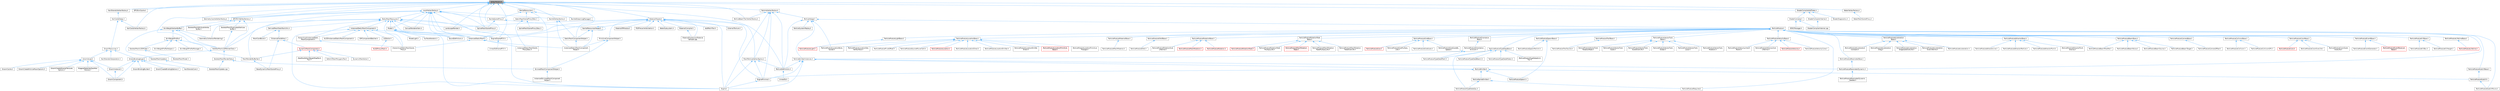 digraph "VertexFactory.h"
{
 // INTERACTIVE_SVG=YES
 // LATEX_PDF_SIZE
  bgcolor="transparent";
  edge [fontname=Helvetica,fontsize=10,labelfontname=Helvetica,labelfontsize=10];
  node [fontname=Helvetica,fontsize=10,shape=box,height=0.2,width=0.4];
  Node1 [id="Node000001",label="VertexFactory.h",height=0.2,width=0.4,color="gray40", fillcolor="grey60", style="filled", fontcolor="black",tooltip=" "];
  Node1 -> Node2 [id="edge1_Node000001_Node000002",dir="back",color="steelblue1",style="solid",tooltip=" "];
  Node2 [id="Node000002",label="EngineSharedPCH.h",height=0.2,width=0.4,color="grey40", fillcolor="white", style="filled",URL="$dc/dbb/EngineSharedPCH_8h.html",tooltip=" "];
  Node2 -> Node3 [id="edge2_Node000002_Node000003",dir="back",color="steelblue1",style="solid",tooltip=" "];
  Node3 [id="Node000003",label="UnrealEdSharedPCH.h",height=0.2,width=0.4,color="grey40", fillcolor="white", style="filled",URL="$d1/de6/UnrealEdSharedPCH_8h.html",tooltip=" "];
  Node1 -> Node4 [id="edge3_Node000001_Node000004",dir="back",color="steelblue1",style="solid",tooltip=" "];
  Node4 [id="Node000004",label="GPUSkinCache.h",height=0.2,width=0.4,color="grey40", fillcolor="white", style="filled",URL="$d0/d2d/GPUSkinCache_8h.html",tooltip=" "];
  Node1 -> Node5 [id="edge4_Node000001_Node000005",dir="back",color="steelblue1",style="solid",tooltip=" "];
  Node5 [id="Node000005",label="GPUSkinVertexFactory.h",height=0.2,width=0.4,color="grey40", fillcolor="white", style="filled",URL="$db/dcc/GPUSkinVertexFactory_8h.html",tooltip=" "];
  Node5 -> Node6 [id="edge5_Node000005_Node000006",dir="back",color="steelblue1",style="solid",tooltip=" "];
  Node6 [id="Node000006",label="SkeletalMeshAttributeVertex\lBuffer.h",height=0.2,width=0.4,color="grey40", fillcolor="white", style="filled",URL="$de/d6e/SkeletalMeshAttributeVertexBuffer_8h.html",tooltip=" "];
  Node5 -> Node7 [id="edge6_Node000005_Node000007",dir="back",color="steelblue1",style="solid",tooltip=" "];
  Node7 [id="Node000007",label="SkeletalMeshDuplicatedVertices\lBuffer.h",height=0.2,width=0.4,color="grey40", fillcolor="white", style="filled",URL="$d6/da7/SkeletalMeshDuplicatedVerticesBuffer_8h.html",tooltip=" "];
  Node7 -> Node8 [id="edge7_Node000007_Node000008",dir="back",color="steelblue1",style="solid",tooltip=" "];
  Node8 [id="Node000008",label="SkeletalMeshLODRenderData.h",height=0.2,width=0.4,color="grey40", fillcolor="white", style="filled",URL="$d0/d5a/SkeletalMeshLODRenderData_8h.html",tooltip=" "];
  Node8 -> Node9 [id="edge8_Node000008_Node000009",dir="back",color="steelblue1",style="solid",tooltip=" "];
  Node9 [id="Node000009",label="GroomBindingAsset.h",height=0.2,width=0.4,color="grey40", fillcolor="white", style="filled",URL="$de/d26/GroomBindingAsset_8h.html",tooltip=" "];
  Node9 -> Node10 [id="edge9_Node000009_Node000010",dir="back",color="steelblue1",style="solid",tooltip=" "];
  Node10 [id="Node000010",label="GroomBindingBuilder.h",height=0.2,width=0.4,color="grey40", fillcolor="white", style="filled",URL="$d2/d2f/GroomBindingBuilder_8h.html",tooltip=" "];
  Node9 -> Node11 [id="edge10_Node000009_Node000011",dir="back",color="steelblue1",style="solid",tooltip=" "];
  Node11 [id="Node000011",label="GroomComponent.h",height=0.2,width=0.4,color="grey40", fillcolor="white", style="filled",URL="$de/d2e/GroomComponent_8h.html",tooltip=" "];
  Node9 -> Node12 [id="edge11_Node000009_Node000012",dir="back",color="steelblue1",style="solid",tooltip=" "];
  Node12 [id="Node000012",label="GroomCreateBindingOptions.h",height=0.2,width=0.4,color="grey40", fillcolor="white", style="filled",URL="$d5/dba/GroomCreateBindingOptions_8h.html",tooltip=" "];
  Node9 -> Node13 [id="edge12_Node000009_Node000013",dir="back",color="steelblue1",style="solid",tooltip=" "];
  Node13 [id="Node000013",label="GroomInstance.h",height=0.2,width=0.4,color="grey40", fillcolor="white", style="filled",URL="$dd/d47/GroomInstance_8h.html",tooltip=" "];
  Node13 -> Node11 [id="edge13_Node000013_Node000011",dir="back",color="steelblue1",style="solid",tooltip=" "];
  Node9 -> Node14 [id="edge14_Node000009_Node000014",dir="back",color="steelblue1",style="solid",tooltip=" "];
  Node14 [id="Node000014",label="HairStrandsCore.h",height=0.2,width=0.4,color="grey40", fillcolor="white", style="filled",URL="$d7/def/HairStrandsCore_8h.html",tooltip=" "];
  Node8 -> Node15 [id="edge15_Node000008_Node000015",dir="back",color="steelblue1",style="solid",tooltip=" "];
  Node15 [id="Node000015",label="SkeletalMeshRenderData.h",height=0.2,width=0.4,color="grey40", fillcolor="white", style="filled",URL="$d9/d14/SkeletalMeshRenderData_8h.html",tooltip=" "];
  Node15 -> Node16 [id="edge16_Node000015_Node000016",dir="back",color="steelblue1",style="solid",tooltip=" "];
  Node16 [id="Node000016",label="SkeletalMeshUpdate.cpp",height=0.2,width=0.4,color="grey40", fillcolor="white", style="filled",URL="$db/d45/SkeletalMeshUpdate_8cpp.html",tooltip=" "];
  Node15 -> Node17 [id="edge17_Node000015_Node000017",dir="back",color="steelblue1",style="solid",tooltip=" "];
  Node17 [id="Node000017",label="SkinnedMeshComponentHelper.h",height=0.2,width=0.4,color="grey40", fillcolor="white", style="filled",URL="$db/d81/SkinnedMeshComponentHelper_8h.html",tooltip=" "];
  Node17 -> Node18 [id="edge18_Node000017_Node000018",dir="back",color="steelblue1",style="solid",tooltip=" "];
  Node18 [id="Node000018",label="InstancedSkinnedMeshComponent\lHelper.h",height=0.2,width=0.4,color="grey40", fillcolor="white", style="filled",URL="$d1/d86/InstancedSkinnedMeshComponentHelper_8h.html",tooltip=" "];
  Node5 -> Node8 [id="edge19_Node000005_Node000008",dir="back",color="steelblue1",style="solid",tooltip=" "];
  Node5 -> Node19 [id="edge20_Node000005_Node000019",dir="back",color="steelblue1",style="solid",tooltip=" "];
  Node19 [id="Node000019",label="SkinWeightVertexBuffer.h",height=0.2,width=0.4,color="grey40", fillcolor="white", style="filled",URL="$d3/d86/SkinWeightVertexBuffer_8h.html",tooltip=" "];
  Node19 -> Node20 [id="edge21_Node000019_Node000020",dir="back",color="steelblue1",style="solid",tooltip=" "];
  Node20 [id="Node000020",label="GeometryCollectionRendering.h",height=0.2,width=0.4,color="grey40", fillcolor="white", style="filled",URL="$dc/d68/GeometryCollectionRendering_8h.html",tooltip=" "];
  Node19 -> Node8 [id="edge22_Node000019_Node000008",dir="back",color="steelblue1",style="solid",tooltip=" "];
  Node19 -> Node21 [id="edge23_Node000019_Node000021",dir="back",color="steelblue1",style="solid",tooltip=" "];
  Node21 [id="Node000021",label="SkeletalMeshUpdate.h",height=0.2,width=0.4,color="grey40", fillcolor="white", style="filled",URL="$df/d79/SkeletalMeshUpdate_8h.html",tooltip=" "];
  Node21 -> Node16 [id="edge24_Node000021_Node000016",dir="back",color="steelblue1",style="solid",tooltip=" "];
  Node19 -> Node22 [id="edge25_Node000019_Node000022",dir="back",color="steelblue1",style="solid",tooltip=" "];
  Node22 [id="Node000022",label="SkinWeightProfile.h",height=0.2,width=0.4,color="grey40", fillcolor="white", style="filled",URL="$d9/d1f/SkinWeightProfile_8h.html",tooltip=" "];
  Node22 -> Node23 [id="edge26_Node000022_Node000023",dir="back",color="steelblue1",style="solid",tooltip=" "];
  Node23 [id="Node000023",label="SkeletalMeshLODModel.h",height=0.2,width=0.4,color="grey40", fillcolor="white", style="filled",URL="$d2/d34/SkeletalMeshLODModel_8h.html",tooltip=" "];
  Node23 -> Node24 [id="edge27_Node000023_Node000024",dir="back",color="steelblue1",style="solid",tooltip=" "];
  Node24 [id="Node000024",label="SkeletalMeshModel.h",height=0.2,width=0.4,color="grey40", fillcolor="white", style="filled",URL="$d1/d2c/SkeletalMeshModel_8h.html",tooltip=" "];
  Node22 -> Node8 [id="edge28_Node000022_Node000008",dir="back",color="steelblue1",style="solid",tooltip=" "];
  Node22 -> Node25 [id="edge29_Node000022_Node000025",dir="back",color="steelblue1",style="solid",tooltip=" "];
  Node25 [id="Node000025",label="SkinWeightProfileHelpers.h",height=0.2,width=0.4,color="grey40", fillcolor="white", style="filled",URL="$d4/d53/SkinWeightProfileHelpers_8h.html",tooltip=" "];
  Node22 -> Node26 [id="edge30_Node000022_Node000026",dir="back",color="steelblue1",style="solid",tooltip=" "];
  Node26 [id="Node000026",label="SkinWeightProfileManager.h",height=0.2,width=0.4,color="grey40", fillcolor="white", style="filled",URL="$d4/d83/SkinWeightProfileManager_8h.html",tooltip=" "];
  Node1 -> Node27 [id="edge31_Node000001_Node000027",dir="back",color="steelblue1",style="solid",tooltip=" "];
  Node27 [id="Node000027",label="GeometryCacheVertexFactory.h",height=0.2,width=0.4,color="grey40", fillcolor="white", style="filled",URL="$d2/d40/GeometryCacheVertexFactory_8h.html",tooltip=" "];
  Node1 -> Node28 [id="edge32_Node000001_Node000028",dir="back",color="steelblue1",style="solid",tooltip=" "];
  Node28 [id="Node000028",label="HairCardsVertexFactory.h",height=0.2,width=0.4,color="grey40", fillcolor="white", style="filled",URL="$de/d8e/HairCardsVertexFactory_8h.html",tooltip=" "];
  Node1 -> Node29 [id="edge33_Node000001_Node000029",dir="back",color="steelblue1",style="solid",tooltip=" "];
  Node29 [id="Node000029",label="HairStrandsVertexFactory.h",height=0.2,width=0.4,color="grey40", fillcolor="white", style="filled",URL="$d0/d1c/HairStrandsVertexFactory_8h.html",tooltip=" "];
  Node29 -> Node30 [id="edge34_Node000029_Node000030",dir="back",color="steelblue1",style="solid",tooltip=" "];
  Node30 [id="Node000030",label="HairCardsDatas.h",height=0.2,width=0.4,color="grey40", fillcolor="white", style="filled",URL="$da/d01/HairCardsDatas_8h.html",tooltip=" "];
  Node30 -> Node31 [id="edge35_Node000030_Node000031",dir="back",color="steelblue1",style="solid",tooltip=" "];
  Node31 [id="Node000031",label="GroomResources.h",height=0.2,width=0.4,color="grey40", fillcolor="white", style="filled",URL="$d0/d70/GroomResources_8h.html",tooltip=" "];
  Node31 -> Node32 [id="edge36_Node000031_Node000032",dir="back",color="steelblue1",style="solid",tooltip=" "];
  Node32 [id="Node000032",label="GroomAsset.h",height=0.2,width=0.4,color="grey40", fillcolor="white", style="filled",URL="$d8/df1/GroomAsset_8h.html",tooltip=" "];
  Node32 -> Node33 [id="edge37_Node000032_Node000033",dir="back",color="steelblue1",style="solid",tooltip=" "];
  Node33 [id="Node000033",label="GroomCache.h",height=0.2,width=0.4,color="grey40", fillcolor="white", style="filled",URL="$d7/d6e/GroomCache_8h.html",tooltip=" "];
  Node32 -> Node11 [id="edge38_Node000032_Node000011",dir="back",color="steelblue1",style="solid",tooltip=" "];
  Node32 -> Node34 [id="edge39_Node000032_Node000034",dir="back",color="steelblue1",style="solid",tooltip=" "];
  Node34 [id="Node000034",label="GroomCreateFollicleMaskOptions.h",height=0.2,width=0.4,color="grey40", fillcolor="white", style="filled",URL="$d7/d8b/GroomCreateFollicleMaskOptions_8h.html",tooltip=" "];
  Node32 -> Node35 [id="edge40_Node000032_Node000035",dir="back",color="steelblue1",style="solid",tooltip=" "];
  Node35 [id="Node000035",label="GroomCreateStrandsTextures\lOptions.h",height=0.2,width=0.4,color="grey40", fillcolor="white", style="filled",URL="$da/dfc/GroomCreateStrandsTexturesOptions_8h.html",tooltip=" "];
  Node32 -> Node13 [id="edge41_Node000032_Node000013",dir="back",color="steelblue1",style="solid",tooltip=" "];
  Node32 -> Node36 [id="edge42_Node000032_Node000036",dir="back",color="steelblue1",style="solid",tooltip=" "];
  Node36 [id="Node000036",label="NiagaraDataInterfaceHair\lStrands.h",height=0.2,width=0.4,color="grey40", fillcolor="white", style="filled",URL="$da/dd2/NiagaraDataInterfaceHairStrands_8h.html",tooltip=" "];
  Node31 -> Node9 [id="edge43_Node000031_Node000009",dir="back",color="steelblue1",style="solid",tooltip=" "];
  Node31 -> Node37 [id="edge44_Node000031_Node000037",dir="back",color="steelblue1",style="solid",tooltip=" "];
  Node37 [id="Node000037",label="HairStrandsInterpolation.h",height=0.2,width=0.4,color="grey40", fillcolor="white", style="filled",URL="$de/dab/HairStrandsInterpolation_8h.html",tooltip=" "];
  Node30 -> Node28 [id="edge45_Node000030_Node000028",dir="back",color="steelblue1",style="solid",tooltip=" "];
  Node1 -> Node38 [id="edge46_Node000001_Node000038",dir="back",color="steelblue1",style="solid",tooltip=" "];
  Node38 [id="Node000038",label="InstancedStaticMesh.h",height=0.2,width=0.4,color="grey40", fillcolor="white", style="filled",URL="$dd/d89/InstancedStaticMesh_8h.html",tooltip=" "];
  Node38 -> Node39 [id="edge47_Node000038_Node000039",dir="back",color="steelblue1",style="solid",tooltip=" "];
  Node39 [id="Node000039",label="HierarchicalStaticMeshScene\lProxy.h",height=0.2,width=0.4,color="grey40", fillcolor="white", style="filled",URL="$d3/d4d/HierarchicalStaticMeshSceneProxy_8h.html",tooltip=" "];
  Node38 -> Node40 [id="edge48_Node000038_Node000040",dir="back",color="steelblue1",style="solid",tooltip=" "];
  Node40 [id="Node000040",label="InstancedStaticMeshComponent\lHelper.h",height=0.2,width=0.4,color="grey40", fillcolor="white", style="filled",URL="$dc/dc7/InstancedStaticMeshComponentHelper_8h.html",tooltip=" "];
  Node38 -> Node41 [id="edge49_Node000038_Node000041",dir="back",color="steelblue1",style="solid",tooltip=" "];
  Node41 [id="Node000041",label="InstancedStaticMeshScene\lProxyDesc.h",height=0.2,width=0.4,color="grey40", fillcolor="white", style="filled",URL="$db/dcf/InstancedStaticMeshSceneProxyDesc_8h.html",tooltip=" "];
  Node1 -> Node42 [id="edge50_Node000001_Node000042",dir="back",color="steelblue1",style="solid",tooltip=" "];
  Node42 [id="Node000042",label="LandscapeRender.h",height=0.2,width=0.4,color="grey40", fillcolor="white", style="filled",URL="$df/d67/LandscapeRender_8h.html",tooltip=" "];
  Node1 -> Node43 [id="edge51_Node000001_Node000043",dir="back",color="steelblue1",style="solid",tooltip=" "];
  Node43 [id="Node000043",label="LocalVertexFactory.h",height=0.2,width=0.4,color="grey40", fillcolor="white", style="filled",URL="$d7/dd9/LocalVertexFactory_8h.html",tooltip=" "];
  Node43 -> Node44 [id="edge52_Node000043_Node000044",dir="back",color="steelblue1",style="solid",tooltip=" "];
  Node44 [id="Node000044",label="CanvasRendererItem.h",height=0.2,width=0.4,color="grey40", fillcolor="white", style="filled",URL="$d7/d93/CanvasRendererItem_8h.html",tooltip=" "];
  Node43 -> Node45 [id="edge53_Node000043_Node000045",dir="back",color="steelblue1",style="solid",tooltip=" "];
  Node45 [id="Node000045",label="Engine.h",height=0.2,width=0.4,color="grey40", fillcolor="white", style="filled",URL="$d1/d34/Public_2Engine_8h.html",tooltip=" "];
  Node43 -> Node2 [id="edge54_Node000043_Node000002",dir="back",color="steelblue1",style="solid",tooltip=" "];
  Node43 -> Node5 [id="edge55_Node000043_Node000005",dir="back",color="steelblue1",style="solid",tooltip=" "];
  Node43 -> Node27 [id="edge56_Node000043_Node000027",dir="back",color="steelblue1",style="solid",tooltip=" "];
  Node43 -> Node38 [id="edge57_Node000043_Node000038",dir="back",color="steelblue1",style="solid",tooltip=" "];
  Node43 -> Node46 [id="edge58_Node000043_Node000046",dir="back",color="steelblue1",style="solid",tooltip=" "];
  Node46 [id="Node000046",label="MeshRenderBufferSet.h",height=0.2,width=0.4,color="grey40", fillcolor="white", style="filled",URL="$de/dc2/MeshRenderBufferSet_8h.html",tooltip=" "];
  Node46 -> Node47 [id="edge59_Node000046_Node000047",dir="back",color="steelblue1",style="solid",tooltip=" "];
  Node47 [id="Node000047",label="BaseDynamicMeshSceneProxy.h",height=0.2,width=0.4,color="grey40", fillcolor="white", style="filled",URL="$d2/dee/BaseDynamicMeshSceneProxy_8h.html",tooltip=" "];
  Node43 -> Node48 [id="edge60_Node000043_Node000048",dir="back",color="steelblue1",style="solid",tooltip=" "];
  Node48 [id="Node000048",label="Model.h",height=0.2,width=0.4,color="grey40", fillcolor="white", style="filled",URL="$dd/d63/Public_2Model_8h.html",tooltip=" "];
  Node48 -> Node45 [id="edge61_Node000048_Node000045",dir="back",color="steelblue1",style="solid",tooltip=" "];
  Node48 -> Node2 [id="edge62_Node000048_Node000002",dir="back",color="steelblue1",style="solid",tooltip=" "];
  Node48 -> Node49 [id="edge63_Node000048_Node000049",dir="back",color="steelblue1",style="solid",tooltip=" "];
  Node49 [id="Node000049",label="ModelLight.h",height=0.2,width=0.4,color="grey40", fillcolor="white", style="filled",URL="$d2/d80/ModelLight_8h.html",tooltip=" "];
  Node48 -> Node50 [id="edge64_Node000048_Node000050",dir="back",color="steelblue1",style="solid",tooltip=" "];
  Node50 [id="Node000050",label="SoundDefinitions.h",height=0.2,width=0.4,color="grey40", fillcolor="white", style="filled",URL="$d4/da9/SoundDefinitions_8h.html",tooltip=" "];
  Node48 -> Node51 [id="edge65_Node000048_Node000051",dir="back",color="steelblue1",style="solid",tooltip=" "];
  Node51 [id="Node000051",label="SurfaceIterators.h",height=0.2,width=0.4,color="grey40", fillcolor="white", style="filled",URL="$da/de6/SurfaceIterators_8h.html",tooltip=" "];
  Node43 -> Node52 [id="edge66_Node000043_Node000052",dir="back",color="steelblue1",style="solid",tooltip=" "];
  Node52 [id="Node000052",label="NaniteSceneProxy.h",height=0.2,width=0.4,color="grey40", fillcolor="white", style="filled",URL="$de/dae/NaniteSceneProxy_8h.html",tooltip=" "];
  Node52 -> Node53 [id="edge67_Node000052_Node000053",dir="back",color="steelblue1",style="solid",tooltip=" "];
  Node53 [id="Node000053",label="NaniteResourcesHelper.h",height=0.2,width=0.4,color="grey40", fillcolor="white", style="filled",URL="$dc/d48/NaniteResourcesHelper_8h.html",tooltip=" "];
  Node53 -> Node40 [id="edge68_Node000053_Node000040",dir="back",color="steelblue1",style="solid",tooltip=" "];
  Node53 -> Node53 [id="edge69_Node000053_Node000053",dir="back",color="steelblue1",style="solid",tooltip=" "];
  Node53 -> Node54 [id="edge70_Node000053_Node000054",dir="back",color="steelblue1",style="solid",tooltip=" "];
  Node54 [id="Node000054",label="StaticMeshComponentHelper.h",height=0.2,width=0.4,color="grey40", fillcolor="white", style="filled",URL="$dc/dc1/StaticMeshComponentHelper_8h.html",tooltip=" "];
  Node54 -> Node40 [id="edge71_Node000054_Node000040",dir="back",color="steelblue1",style="solid",tooltip=" "];
  Node52 -> Node55 [id="edge72_Node000052_Node000055",dir="back",color="steelblue1",style="solid",tooltip=" "];
  Node55 [id="Node000055",label="SplineMeshSceneProxy.h",height=0.2,width=0.4,color="grey40", fillcolor="white", style="filled",URL="$dd/dcb/SplineMeshSceneProxy_8h.html",tooltip=" "];
  Node43 -> Node56 [id="edge73_Node000043_Node000056",dir="back",color="steelblue1",style="solid",tooltip=" "];
  Node56 [id="Node000056",label="NaniteVertexFactory.h",height=0.2,width=0.4,color="grey40", fillcolor="white", style="filled",URL="$dd/df7/NaniteVertexFactory_8h.html",tooltip=" "];
  Node56 -> Node40 [id="edge74_Node000056_Node000040",dir="back",color="steelblue1",style="solid",tooltip=" "];
  Node56 -> Node54 [id="edge75_Node000056_Node000054",dir="back",color="steelblue1",style="solid",tooltip=" "];
  Node43 -> Node50 [id="edge76_Node000043_Node000050",dir="back",color="steelblue1",style="solid",tooltip=" "];
  Node43 -> Node55 [id="edge77_Node000043_Node000055",dir="back",color="steelblue1",style="solid",tooltip=" "];
  Node43 -> Node57 [id="edge78_Node000043_Node000057",dir="back",color="steelblue1",style="solid",tooltip=" "];
  Node57 [id="Node000057",label="StaticMeshResources.h",height=0.2,width=0.4,color="grey40", fillcolor="white", style="filled",URL="$d0/db7/StaticMeshResources_8h.html",tooltip=" "];
  Node57 -> Node44 [id="edge79_Node000057_Node000044",dir="back",color="steelblue1",style="solid",tooltip=" "];
  Node57 -> Node58 [id="edge80_Node000057_Node000058",dir="back",color="steelblue1",style="solid",tooltip=" "];
  Node58 [id="Node000058",label="DerivedMeshDataTaskUtils.h",height=0.2,width=0.4,color="grey40", fillcolor="white", style="filled",URL="$d2/d98/DerivedMeshDataTaskUtils_8h.html",tooltip=" "];
  Node58 -> Node59 [id="edge81_Node000058_Node000059",dir="back",color="steelblue1",style="solid",tooltip=" "];
  Node59 [id="Node000059",label="DistanceFieldAtlas.h",height=0.2,width=0.4,color="grey40", fillcolor="white", style="filled",URL="$df/def/DistanceFieldAtlas_8h.html",tooltip=" "];
  Node59 -> Node47 [id="edge82_Node000059_Node000047",dir="back",color="steelblue1",style="solid",tooltip=" "];
  Node59 -> Node60 [id="edge83_Node000059_Node000060",dir="back",color="steelblue1",style="solid",tooltip=" "];
  Node60 [id="Node000060",label="DynamicMeshComponent.h",height=0.2,width=0.4,color="red", fillcolor="#FFF0F0", style="filled",URL="$d8/d66/DynamicMeshComponent_8h.html",tooltip=" "];
  Node60 -> Node61 [id="edge84_Node000060_Node000061",dir="back",color="steelblue1",style="solid",tooltip=" "];
  Node61 [id="Node000061",label="DataflowEditorWeightMapPaint\lTool.h",height=0.2,width=0.4,color="grey40", fillcolor="white", style="filled",URL="$db/d46/DataflowEditorWeightMapPaintTool_8h.html",tooltip=" "];
  Node60 -> Node62 [id="edge85_Node000060_Node000062",dir="back",color="steelblue1",style="solid",tooltip=" "];
  Node62 [id="Node000062",label="DeformMeshPolygonsTool.h",height=0.2,width=0.4,color="grey40", fillcolor="white", style="filled",URL="$db/d72/DeformMeshPolygonsTool_8h.html",tooltip=" "];
  Node60 -> Node63 [id="edge86_Node000060_Node000063",dir="back",color="steelblue1",style="solid",tooltip=" "];
  Node63 [id="Node000063",label="DynamicMeshActor.h",height=0.2,width=0.4,color="grey40", fillcolor="white", style="filled",URL="$d1/d71/DynamicMeshActor_8h.html",tooltip=" "];
  Node60 -> Node46 [id="edge87_Node000060_Node000046",dir="back",color="steelblue1",style="solid",tooltip=" "];
  Node58 -> Node131 [id="edge88_Node000058_Node000131",dir="back",color="steelblue1",style="solid",tooltip=" "];
  Node131 [id="Node000131",label="MeshCardBuild.h",height=0.2,width=0.4,color="grey40", fillcolor="white", style="filled",URL="$d8/df6/MeshCardBuild_8h.html",tooltip=" "];
  Node57 -> Node20 [id="edge89_Node000057_Node000020",dir="back",color="steelblue1",style="solid",tooltip=" "];
  Node57 -> Node132 [id="edge90_Node000057_Node000132",dir="back",color="steelblue1",style="solid",tooltip=" "];
  Node132 [id="Node000132",label="HierarchicalInstancedStatic\lMeshComponent.h",height=0.2,width=0.4,color="grey40", fillcolor="white", style="filled",URL="$d3/ddb/HierarchicalInstancedStaticMeshComponent_8h.html",tooltip=" "];
  Node132 -> Node39 [id="edge91_Node000132_Node000039",dir="back",color="steelblue1",style="solid",tooltip=" "];
  Node57 -> Node39 [id="edge92_Node000057_Node000039",dir="back",color="steelblue1",style="solid",tooltip=" "];
  Node57 -> Node38 [id="edge93_Node000057_Node000038",dir="back",color="steelblue1",style="solid",tooltip=" "];
  Node57 -> Node133 [id="edge94_Node000057_Node000133",dir="back",color="steelblue1",style="solid",tooltip=" "];
  Node133 [id="Node000133",label="InstancedStaticMeshComponent.h",height=0.2,width=0.4,color="grey40", fillcolor="white", style="filled",URL="$d8/d5d/InstancedStaticMeshComponent_8h.html",tooltip=" "];
  Node133 -> Node45 [id="edge95_Node000133_Node000045",dir="back",color="steelblue1",style="solid",tooltip=" "];
  Node133 -> Node134 [id="edge96_Node000133_Node000134",dir="back",color="steelblue1",style="solid",tooltip=" "];
  Node134 [id="Node000134",label="HLODInstancedStaticMeshComponent.h",height=0.2,width=0.4,color="grey40", fillcolor="white", style="filled",URL="$dd/d88/HLODInstancedStaticMeshComponent_8h.html",tooltip=" "];
  Node133 -> Node132 [id="edge97_Node000133_Node000132",dir="back",color="steelblue1",style="solid",tooltip=" "];
  Node133 -> Node39 [id="edge98_Node000133_Node000039",dir="back",color="steelblue1",style="solid",tooltip=" "];
  Node133 -> Node135 [id="edge99_Node000133_Node000135",dir="back",color="steelblue1",style="solid",tooltip=" "];
  Node135 [id="Node000135",label="ISMComponentBatcher.h",height=0.2,width=0.4,color="grey40", fillcolor="white", style="filled",URL="$d8/def/ISMComponentBatcher_8h.html",tooltip=" "];
  Node133 -> Node38 [id="edge100_Node000133_Node000038",dir="back",color="steelblue1",style="solid",tooltip=" "];
  Node133 -> Node136 [id="edge101_Node000133_Node000136",dir="back",color="steelblue1",style="solid",tooltip=" "];
  Node136 [id="Node000136",label="LODActor.h",height=0.2,width=0.4,color="grey40", fillcolor="white", style="filled",URL="$df/de0/LODActor_8h.html",tooltip=" "];
  Node136 -> Node137 [id="edge102_Node000136_Node000137",dir="back",color="steelblue1",style="solid",tooltip=" "];
  Node137 [id="Node000137",label="HLODProxyMesh.h",height=0.2,width=0.4,color="red", fillcolor="#FFF0F0", style="filled",URL="$d6/dfc/HLODProxyMesh_8h.html",tooltip=" "];
  Node57 -> Node42 [id="edge103_Node000057_Node000042",dir="back",color="steelblue1",style="solid",tooltip=" "];
  Node57 -> Node48 [id="edge104_Node000057_Node000048",dir="back",color="steelblue1",style="solid",tooltip=" "];
  Node57 -> Node8 [id="edge105_Node000057_Node000008",dir="back",color="steelblue1",style="solid",tooltip=" "];
  Node57 -> Node55 [id="edge106_Node000057_Node000055",dir="back",color="steelblue1",style="solid",tooltip=" "];
  Node57 -> Node54 [id="edge107_Node000057_Node000054",dir="back",color="steelblue1",style="solid",tooltip=" "];
  Node1 -> Node139 [id="edge108_Node000001_Node000139",dir="back",color="steelblue1",style="solid",tooltip=" "];
  Node139 [id="Node000139",label="MaterialShared.h",height=0.2,width=0.4,color="grey40", fillcolor="white", style="filled",URL="$d7/d0b/MaterialShared_8h.html",tooltip=" "];
  Node139 -> Node79 [id="edge109_Node000139_Node000079",dir="back",color="steelblue1",style="solid",tooltip=" "];
  Node79 [id="Node000079",label="AddPatchTool.h",height=0.2,width=0.4,color="grey40", fillcolor="white", style="filled",URL="$d5/deb/AddPatchTool_8h.html",tooltip=" "];
  Node139 -> Node45 [id="edge110_Node000139_Node000045",dir="back",color="steelblue1",style="solid",tooltip=" "];
  Node139 -> Node140 [id="edge111_Node000139_Node000140",dir="back",color="steelblue1",style="solid",tooltip=" "];
  Node140 [id="Node000140",label="EngineMinimal.h",height=0.2,width=0.4,color="grey40", fillcolor="white", style="filled",URL="$d0/d2c/EngineMinimal_8h.html",tooltip=" "];
  Node140 -> Node45 [id="edge112_Node000140_Node000045",dir="back",color="steelblue1",style="solid",tooltip=" "];
  Node139 -> Node2 [id="edge113_Node000139_Node000002",dir="back",color="steelblue1",style="solid",tooltip=" "];
  Node139 -> Node141 [id="edge114_Node000139_Node000141",dir="back",color="steelblue1",style="solid",tooltip=" "];
  Node141 [id="Node000141",label="ExternalTexture.h",height=0.2,width=0.4,color="grey40", fillcolor="white", style="filled",URL="$de/d93/ExternalTexture_8h.html",tooltip=" "];
  Node139 -> Node38 [id="edge115_Node000139_Node000038",dir="back",color="steelblue1",style="solid",tooltip=" "];
  Node139 -> Node42 [id="edge116_Node000139_Node000042",dir="back",color="steelblue1",style="solid",tooltip=" "];
  Node139 -> Node142 [id="edge117_Node000139_Node000142",dir="back",color="steelblue1",style="solid",tooltip=" "];
  Node142 [id="Node000142",label="MaterialCompiler.h",height=0.2,width=0.4,color="grey40", fillcolor="white", style="filled",URL="$df/df8/MaterialCompiler_8h.html",tooltip=" "];
  Node142 -> Node143 [id="edge118_Node000142_Node000143",dir="back",color="steelblue1",style="solid",tooltip=" "];
  Node143 [id="Node000143",label="MaterialExpressionMaterial\lSample.cpp",height=0.2,width=0.4,color="grey40", fillcolor="white", style="filled",URL="$d0/dbd/MaterialExpressionMaterialSample_8cpp.html",tooltip=" "];
  Node139 -> Node143 [id="edge119_Node000139_Node000143",dir="back",color="steelblue1",style="solid",tooltip=" "];
  Node139 -> Node144 [id="edge120_Node000139_Node000144",dir="back",color="steelblue1",style="solid",tooltip=" "];
  Node144 [id="Node000144",label="MaterialIRModule.h",height=0.2,width=0.4,color="grey40", fillcolor="white", style="filled",URL="$d4/dc2/MaterialIRModule_8h.html",tooltip=" "];
  Node139 -> Node53 [id="edge121_Node000139_Node000053",dir="back",color="steelblue1",style="solid",tooltip=" "];
  Node139 -> Node145 [id="edge122_Node000139_Node000145",dir="back",color="steelblue1",style="solid",tooltip=" "];
  Node145 [id="Node000145",label="PSOPrecacheValidation.h",height=0.2,width=0.4,color="grey40", fillcolor="white", style="filled",URL="$d0/d55/PSOPrecacheValidation_8h.html",tooltip=" "];
  Node139 -> Node146 [id="edge123_Node000139_Node000146",dir="back",color="steelblue1",style="solid",tooltip=" "];
  Node146 [id="Node000146",label="ParticleDefinitions.h",height=0.2,width=0.4,color="grey40", fillcolor="white", style="filled",URL="$db/dde/ParticleDefinitions_8h.html",tooltip=" "];
  Node146 -> Node147 [id="edge124_Node000146_Node000147",dir="back",color="steelblue1",style="solid",tooltip=" "];
  Node147 [id="Node000147",label="UnrealEd.h",height=0.2,width=0.4,color="grey40", fillcolor="white", style="filled",URL="$d2/d5f/UnrealEd_8h.html",tooltip=" "];
  Node139 -> Node148 [id="edge125_Node000139_Node000148",dir="back",color="steelblue1",style="solid",tooltip=" "];
  Node148 [id="Node000148",label="PrimitiveComponentHelper.h",height=0.2,width=0.4,color="grey40", fillcolor="white", style="filled",URL="$d1/d08/PrimitiveComponentHelper_8h.html",tooltip=" "];
  Node148 -> Node40 [id="edge126_Node000148_Node000040",dir="back",color="steelblue1",style="solid",tooltip=" "];
  Node148 -> Node17 [id="edge127_Node000148_Node000017",dir="back",color="steelblue1",style="solid",tooltip=" "];
  Node139 -> Node149 [id="edge128_Node000139_Node000149",dir="back",color="steelblue1",style="solid",tooltip=" "];
  Node149 [id="Node000149",label="WaterSubsystem.h",height=0.2,width=0.4,color="grey40", fillcolor="white", style="filled",URL="$d0/d57/WaterSubsystem_8h.html",tooltip=" "];
  Node1 -> Node150 [id="edge129_Node000001_Node000150",dir="back",color="steelblue1",style="solid",tooltip=" "];
  Node150 [id="Node000150",label="MeshParticleVertexFactory.h",height=0.2,width=0.4,color="grey40", fillcolor="white", style="filled",URL="$d5/d83/MeshParticleVertexFactory_8h.html",tooltip=" "];
  Node150 -> Node45 [id="edge130_Node000150_Node000045",dir="back",color="steelblue1",style="solid",tooltip=" "];
  Node150 -> Node140 [id="edge131_Node000150_Node000140",dir="back",color="steelblue1",style="solid",tooltip=" "];
  Node150 -> Node146 [id="edge132_Node000150_Node000146",dir="back",color="steelblue1",style="solid",tooltip=" "];
  Node1 -> Node46 [id="edge133_Node000001_Node000046",dir="back",color="steelblue1",style="solid",tooltip=" "];
  Node1 -> Node151 [id="edge134_Node000001_Node000151",dir="back",color="steelblue1",style="solid",tooltip=" "];
  Node151 [id="Node000151",label="NaniteResources.h",height=0.2,width=0.4,color="grey40", fillcolor="white", style="filled",URL="$d7/d8b/NaniteResources_8h.html",tooltip=" "];
  Node151 -> Node52 [id="edge135_Node000151_Node000052",dir="back",color="steelblue1",style="solid",tooltip=" "];
  Node151 -> Node152 [id="edge136_Node000151_Node000152",dir="back",color="steelblue1",style="solid",tooltip=" "];
  Node152 [id="Node000152",label="NaniteStreamingManager.h",height=0.2,width=0.4,color="grey40", fillcolor="white", style="filled",URL="$d2/d3f/NaniteStreamingManager_8h.html",tooltip=" "];
  Node151 -> Node17 [id="edge137_Node000151_Node000017",dir="back",color="steelblue1",style="solid",tooltip=" "];
  Node151 -> Node153 [id="edge138_Node000151_Node000153",dir="back",color="steelblue1",style="solid",tooltip=" "];
  Node153 [id="Node000153",label="StaticMeshSceneProxyDesc.h",height=0.2,width=0.4,color="grey40", fillcolor="white", style="filled",URL="$d0/d31/StaticMeshSceneProxyDesc_8h.html",tooltip=" "];
  Node153 -> Node41 [id="edge139_Node000153_Node000041",dir="back",color="steelblue1",style="solid",tooltip=" "];
  Node153 -> Node154 [id="edge140_Node000153_Node000154",dir="back",color="steelblue1",style="solid",tooltip=" "];
  Node154 [id="Node000154",label="SplineMeshSceneProxyDesc.h",height=0.2,width=0.4,color="grey40", fillcolor="white", style="filled",URL="$db/d1b/SplineMeshSceneProxyDesc_8h.html",tooltip=" "];
  Node1 -> Node56 [id="edge141_Node000001_Node000056",dir="back",color="steelblue1",style="solid",tooltip=" "];
  Node1 -> Node155 [id="edge142_Node000001_Node000155",dir="back",color="steelblue1",style="solid",tooltip=" "];
  Node155 [id="Node000155",label="ParticleBeamTrailVertexFactory.h",height=0.2,width=0.4,color="grey40", fillcolor="white", style="filled",URL="$d1/d6b/ParticleBeamTrailVertexFactory_8h.html",tooltip=" "];
  Node1 -> Node156 [id="edge143_Node000001_Node000156",dir="back",color="steelblue1",style="solid",tooltip=" "];
  Node156 [id="Node000156",label="ParticleVertexFactory.h",height=0.2,width=0.4,color="grey40", fillcolor="white", style="filled",URL="$dc/de2/ParticleVertexFactory_8h.html",tooltip=" "];
  Node156 -> Node45 [id="edge144_Node000156_Node000045",dir="back",color="steelblue1",style="solid",tooltip=" "];
  Node156 -> Node140 [id="edge145_Node000156_Node000140",dir="back",color="steelblue1",style="solid",tooltip=" "];
  Node156 -> Node150 [id="edge146_Node000156_Node000150",dir="back",color="steelblue1",style="solid",tooltip=" "];
  Node156 -> Node155 [id="edge147_Node000156_Node000155",dir="back",color="steelblue1",style="solid",tooltip=" "];
  Node156 -> Node146 [id="edge148_Node000156_Node000146",dir="back",color="steelblue1",style="solid",tooltip=" "];
  Node156 -> Node157 [id="edge149_Node000156_Node000157",dir="back",color="steelblue1",style="solid",tooltip=" "];
  Node157 [id="Node000157",label="ParticleHelper.h",height=0.2,width=0.4,color="grey40", fillcolor="white", style="filled",URL="$da/da6/ParticleHelper_8h.html",tooltip=" "];
  Node157 -> Node146 [id="edge150_Node000157_Node000146",dir="back",color="steelblue1",style="solid",tooltip=" "];
  Node157 -> Node158 [id="edge151_Node000157_Node000158",dir="back",color="steelblue1",style="solid",tooltip=" "];
  Node158 [id="Node000158",label="ParticleEmitterInstances.h",height=0.2,width=0.4,color="grey40", fillcolor="white", style="filled",URL="$d4/dd8/ParticleEmitterInstances_8h.html",tooltip=" "];
  Node158 -> Node45 [id="edge152_Node000158_Node000045",dir="back",color="steelblue1",style="solid",tooltip=" "];
  Node158 -> Node140 [id="edge153_Node000158_Node000140",dir="back",color="steelblue1",style="solid",tooltip=" "];
  Node158 -> Node146 [id="edge154_Node000158_Node000146",dir="back",color="steelblue1",style="solid",tooltip=" "];
  Node158 -> Node159 [id="edge155_Node000158_Node000159",dir="back",color="steelblue1",style="solid",tooltip=" "];
  Node159 [id="Node000159",label="ParticleEmitter.h",height=0.2,width=0.4,color="grey40", fillcolor="white", style="filled",URL="$da/d0d/ParticleEmitter_8h.html",tooltip=" "];
  Node159 -> Node140 [id="edge156_Node000159_Node000140",dir="back",color="steelblue1",style="solid",tooltip=" "];
  Node159 -> Node160 [id="edge157_Node000159_Node000160",dir="back",color="steelblue1",style="solid",tooltip=" "];
  Node160 [id="Node000160",label="ParticleModuleSpawn.h",height=0.2,width=0.4,color="grey40", fillcolor="white", style="filled",URL="$d4/d84/ParticleModuleSpawn_8h.html",tooltip=" "];
  Node159 -> Node161 [id="edge158_Node000159_Node000161",dir="back",color="steelblue1",style="solid",tooltip=" "];
  Node161 [id="Node000161",label="ParticleModuleSubUV.h",height=0.2,width=0.4,color="grey40", fillcolor="white", style="filled",URL="$dc/d7d/ParticleModuleSubUV_8h.html",tooltip=" "];
  Node161 -> Node162 [id="edge159_Node000161_Node000162",dir="back",color="steelblue1",style="solid",tooltip=" "];
  Node162 [id="Node000162",label="ParticleModuleSubUVMovie.h",height=0.2,width=0.4,color="grey40", fillcolor="white", style="filled",URL="$dc/d66/ParticleModuleSubUVMovie_8h.html",tooltip=" "];
  Node159 -> Node163 [id="edge160_Node000159_Node000163",dir="back",color="steelblue1",style="solid",tooltip=" "];
  Node163 [id="Node000163",label="ParticleSpriteEmitter.h",height=0.2,width=0.4,color="grey40", fillcolor="white", style="filled",URL="$d8/d83/ParticleSpriteEmitter_8h.html",tooltip=" "];
  Node163 -> Node164 [id="edge161_Node000163_Node000164",dir="back",color="steelblue1",style="solid",tooltip=" "];
  Node164 [id="Node000164",label="ParticleModuleRequired.h",height=0.2,width=0.4,color="grey40", fillcolor="white", style="filled",URL="$dd/d80/ParticleModuleRequired_8h.html",tooltip=" "];
  Node163 -> Node165 [id="edge162_Node000163_Node000165",dir="back",color="steelblue1",style="solid",tooltip=" "];
  Node165 [id="Node000165",label="ParticleModuleTypeDataGpu.h",height=0.2,width=0.4,color="grey40", fillcolor="white", style="filled",URL="$d7/d30/ParticleModuleTypeDataGpu_8h.html",tooltip=" "];
  Node158 -> Node166 [id="edge163_Node000158_Node000166",dir="back",color="steelblue1",style="solid",tooltip=" "];
  Node166 [id="Node000166",label="ParticleModuleParameterDynamic.h",height=0.2,width=0.4,color="grey40", fillcolor="white", style="filled",URL="$d3/d04/ParticleModuleParameterDynamic_8h.html",tooltip=" "];
  Node166 -> Node167 [id="edge164_Node000166_Node000167",dir="back",color="steelblue1",style="solid",tooltip=" "];
  Node167 [id="Node000167",label="ParticleModuleParameterDynamic\l_Seeded.h",height=0.2,width=0.4,color="grey40", fillcolor="white", style="filled",URL="$de/d89/ParticleModuleParameterDynamic__Seeded_8h.html",tooltip=" "];
  Node157 -> Node168 [id="edge165_Node000157_Node000168",dir="back",color="steelblue1",style="solid",tooltip=" "];
  Node168 [id="Node000168",label="ParticleModule.h",height=0.2,width=0.4,color="grey40", fillcolor="white", style="filled",URL="$d7/d7c/ParticleModule_8h.html",tooltip=" "];
  Node168 -> Node169 [id="edge166_Node000168_Node000169",dir="back",color="steelblue1",style="solid",tooltip=" "];
  Node169 [id="Node000169",label="ParticleModuleAcceleration\lBase.h",height=0.2,width=0.4,color="grey40", fillcolor="white", style="filled",URL="$d5/de7/ParticleModuleAccelerationBase_8h.html",tooltip=" "];
  Node169 -> Node170 [id="edge167_Node000169_Node000170",dir="back",color="steelblue1",style="solid",tooltip=" "];
  Node170 [id="Node000170",label="ParticleModuleAcceleration.h",height=0.2,width=0.4,color="grey40", fillcolor="white", style="filled",URL="$d2/dcc/ParticleModuleAcceleration_8h.html",tooltip=" "];
  Node169 -> Node171 [id="edge168_Node000169_Node000171",dir="back",color="steelblue1",style="solid",tooltip=" "];
  Node171 [id="Node000171",label="ParticleModuleAcceleration\lConstant.h",height=0.2,width=0.4,color="grey40", fillcolor="white", style="filled",URL="$da/d3f/ParticleModuleAccelerationConstant_8h.html",tooltip=" "];
  Node169 -> Node172 [id="edge169_Node000169_Node000172",dir="back",color="steelblue1",style="solid",tooltip=" "];
  Node172 [id="Node000172",label="ParticleModuleAcceleration\lDrag.h",height=0.2,width=0.4,color="grey40", fillcolor="white", style="filled",URL="$d5/df7/ParticleModuleAccelerationDrag_8h.html",tooltip=" "];
  Node169 -> Node173 [id="edge170_Node000169_Node000173",dir="back",color="steelblue1",style="solid",tooltip=" "];
  Node173 [id="Node000173",label="ParticleModuleAcceleration\lDragScaleOverLife.h",height=0.2,width=0.4,color="grey40", fillcolor="white", style="filled",URL="$d1/d71/ParticleModuleAccelerationDragScaleOverLife_8h.html",tooltip=" "];
  Node169 -> Node174 [id="edge171_Node000169_Node000174",dir="back",color="steelblue1",style="solid",tooltip=" "];
  Node174 [id="Node000174",label="ParticleModuleAcceleration\lOverLifetime.h",height=0.2,width=0.4,color="grey40", fillcolor="white", style="filled",URL="$d8/de4/ParticleModuleAccelerationOverLifetime_8h.html",tooltip=" "];
  Node168 -> Node175 [id="edge172_Node000168_Node000175",dir="back",color="steelblue1",style="solid",tooltip=" "];
  Node175 [id="Node000175",label="ParticleModuleAttractorBase.h",height=0.2,width=0.4,color="grey40", fillcolor="white", style="filled",URL="$dc/d14/ParticleModuleAttractorBase_8h.html",tooltip=" "];
  Node175 -> Node176 [id="edge173_Node000175_Node000176",dir="back",color="steelblue1",style="solid",tooltip=" "];
  Node176 [id="Node000176",label="ParticleModuleAttractorLine.h",height=0.2,width=0.4,color="grey40", fillcolor="white", style="filled",URL="$dc/df9/ParticleModuleAttractorLine_8h.html",tooltip=" "];
  Node175 -> Node177 [id="edge174_Node000175_Node000177",dir="back",color="steelblue1",style="solid",tooltip=" "];
  Node177 [id="Node000177",label="ParticleModuleAttractorParticle.h",height=0.2,width=0.4,color="grey40", fillcolor="white", style="filled",URL="$d3/df1/ParticleModuleAttractorParticle_8h.html",tooltip=" "];
  Node175 -> Node178 [id="edge175_Node000175_Node000178",dir="back",color="steelblue1",style="solid",tooltip=" "];
  Node178 [id="Node000178",label="ParticleModuleAttractorPoint.h",height=0.2,width=0.4,color="grey40", fillcolor="white", style="filled",URL="$d8/d84/ParticleModuleAttractorPoint_8h.html",tooltip=" "];
  Node175 -> Node179 [id="edge176_Node000175_Node000179",dir="back",color="steelblue1",style="solid",tooltip=" "];
  Node179 [id="Node000179",label="ParticleModuleAttractorPoint\lGravity.h",height=0.2,width=0.4,color="grey40", fillcolor="white", style="filled",URL="$d3/de8/ParticleModuleAttractorPointGravity_8h.html",tooltip=" "];
  Node168 -> Node180 [id="edge177_Node000168_Node000180",dir="back",color="steelblue1",style="solid",tooltip=" "];
  Node180 [id="Node000180",label="ParticleModuleBeamBase.h",height=0.2,width=0.4,color="grey40", fillcolor="white", style="filled",URL="$d8/d9f/ParticleModuleBeamBase_8h.html",tooltip=" "];
  Node180 -> Node181 [id="edge178_Node000180_Node000181",dir="back",color="steelblue1",style="solid",tooltip=" "];
  Node181 [id="Node000181",label="ParticleModuleBeamModifier.h",height=0.2,width=0.4,color="grey40", fillcolor="white", style="filled",URL="$d4/dcf/ParticleModuleBeamModifier_8h.html",tooltip=" "];
  Node180 -> Node182 [id="edge179_Node000180_Node000182",dir="back",color="steelblue1",style="solid",tooltip=" "];
  Node182 [id="Node000182",label="ParticleModuleBeamNoise.h",height=0.2,width=0.4,color="grey40", fillcolor="white", style="filled",URL="$d6/d06/ParticleModuleBeamNoise_8h.html",tooltip=" "];
  Node180 -> Node183 [id="edge180_Node000180_Node000183",dir="back",color="steelblue1",style="solid",tooltip=" "];
  Node183 [id="Node000183",label="ParticleModuleBeamSource.h",height=0.2,width=0.4,color="grey40", fillcolor="white", style="filled",URL="$d4/d93/ParticleModuleBeamSource_8h.html",tooltip=" "];
  Node180 -> Node184 [id="edge181_Node000180_Node000184",dir="back",color="steelblue1",style="solid",tooltip=" "];
  Node184 [id="Node000184",label="ParticleModuleBeamTarget.h",height=0.2,width=0.4,color="grey40", fillcolor="white", style="filled",URL="$dc/d01/ParticleModuleBeamTarget_8h.html",tooltip=" "];
  Node168 -> Node181 [id="edge182_Node000168_Node000181",dir="back",color="steelblue1",style="solid",tooltip=" "];
  Node168 -> Node185 [id="edge183_Node000168_Node000185",dir="back",color="steelblue1",style="solid",tooltip=" "];
  Node185 [id="Node000185",label="ParticleModuleCameraBase.h",height=0.2,width=0.4,color="grey40", fillcolor="white", style="filled",URL="$d5/dae/ParticleModuleCameraBase_8h.html",tooltip=" "];
  Node185 -> Node186 [id="edge184_Node000185_Node000186",dir="back",color="steelblue1",style="solid",tooltip=" "];
  Node186 [id="Node000186",label="ParticleModuleCameraOffset.h",height=0.2,width=0.4,color="grey40", fillcolor="white", style="filled",URL="$d7/da1/ParticleModuleCameraOffset_8h.html",tooltip=" "];
  Node168 -> Node187 [id="edge185_Node000168_Node000187",dir="back",color="steelblue1",style="solid",tooltip=" "];
  Node187 [id="Node000187",label="ParticleModuleCollisionBase.h",height=0.2,width=0.4,color="grey40", fillcolor="white", style="filled",URL="$d6/db9/ParticleModuleCollisionBase_8h.html",tooltip=" "];
  Node187 -> Node188 [id="edge186_Node000187_Node000188",dir="back",color="steelblue1",style="solid",tooltip=" "];
  Node188 [id="Node000188",label="ParticleModuleCollision.h",height=0.2,width=0.4,color="grey40", fillcolor="white", style="filled",URL="$d5/d24/ParticleModuleCollision_8h.html",tooltip=" "];
  Node187 -> Node189 [id="edge187_Node000187_Node000189",dir="back",color="steelblue1",style="solid",tooltip=" "];
  Node189 [id="Node000189",label="ParticleModuleCollisionGPU.h",height=0.2,width=0.4,color="grey40", fillcolor="white", style="filled",URL="$d1/de4/ParticleModuleCollisionGPU_8h.html",tooltip=" "];
  Node168 -> Node190 [id="edge188_Node000168_Node000190",dir="back",color="steelblue1",style="solid",tooltip=" "];
  Node190 [id="Node000190",label="ParticleModuleColorBase.h",height=0.2,width=0.4,color="grey40", fillcolor="white", style="filled",URL="$dd/d30/ParticleModuleColorBase_8h.html",tooltip=" "];
  Node190 -> Node191 [id="edge189_Node000190_Node000191",dir="back",color="steelblue1",style="solid",tooltip=" "];
  Node191 [id="Node000191",label="ParticleModuleColor.h",height=0.2,width=0.4,color="red", fillcolor="#FFF0F0", style="filled",URL="$dd/d54/ParticleModuleColor_8h.html",tooltip=" "];
  Node190 -> Node193 [id="edge190_Node000190_Node000193",dir="back",color="steelblue1",style="solid",tooltip=" "];
  Node193 [id="Node000193",label="ParticleModuleColorOverLife.h",height=0.2,width=0.4,color="grey40", fillcolor="white", style="filled",URL="$d3/d60/ParticleModuleColorOverLife_8h.html",tooltip=" "];
  Node190 -> Node194 [id="edge191_Node000190_Node000194",dir="back",color="steelblue1",style="solid",tooltip=" "];
  Node194 [id="Node000194",label="ParticleModuleColorScale\lOverLife.h",height=0.2,width=0.4,color="grey40", fillcolor="white", style="filled",URL="$d0/deb/ParticleModuleColorScaleOverLife_8h.html",tooltip=" "];
  Node168 -> Node195 [id="edge192_Node000168_Node000195",dir="back",color="steelblue1",style="solid",tooltip=" "];
  Node195 [id="Node000195",label="ParticleModuleEventBase.h",height=0.2,width=0.4,color="grey40", fillcolor="white", style="filled",URL="$d2/d8a/ParticleModuleEventBase_8h.html",tooltip=" "];
  Node195 -> Node196 [id="edge193_Node000195_Node000196",dir="back",color="steelblue1",style="solid",tooltip=" "];
  Node196 [id="Node000196",label="ParticleModuleEventGenerator.h",height=0.2,width=0.4,color="grey40", fillcolor="white", style="filled",URL="$dd/df1/ParticleModuleEventGenerator_8h.html",tooltip=" "];
  Node195 -> Node197 [id="edge194_Node000195_Node000197",dir="back",color="steelblue1",style="solid",tooltip=" "];
  Node197 [id="Node000197",label="ParticleModuleEventReceiver\lBase.h",height=0.2,width=0.4,color="red", fillcolor="#FFF0F0", style="filled",URL="$d2/d65/ParticleModuleEventReceiverBase_8h.html",tooltip=" "];
  Node168 -> Node200 [id="edge195_Node000168_Node000200",dir="back",color="steelblue1",style="solid",tooltip=" "];
  Node200 [id="Node000200",label="ParticleModuleKillBase.h",height=0.2,width=0.4,color="grey40", fillcolor="white", style="filled",URL="$d8/ddf/ParticleModuleKillBase_8h.html",tooltip=" "];
  Node200 -> Node201 [id="edge196_Node000200_Node000201",dir="back",color="steelblue1",style="solid",tooltip=" "];
  Node201 [id="Node000201",label="ParticleModuleKillBox.h",height=0.2,width=0.4,color="grey40", fillcolor="white", style="filled",URL="$d5/d64/ParticleModuleKillBox_8h.html",tooltip=" "];
  Node200 -> Node202 [id="edge197_Node000200_Node000202",dir="back",color="steelblue1",style="solid",tooltip=" "];
  Node202 [id="Node000202",label="ParticleModuleKillHeight.h",height=0.2,width=0.4,color="grey40", fillcolor="white", style="filled",URL="$d7/d89/ParticleModuleKillHeight_8h.html",tooltip=" "];
  Node168 -> Node203 [id="edge198_Node000168_Node000203",dir="back",color="steelblue1",style="solid",tooltip=" "];
  Node203 [id="Node000203",label="ParticleModuleLifetimeBase.h",height=0.2,width=0.4,color="grey40", fillcolor="white", style="filled",URL="$d2/d3a/ParticleModuleLifetimeBase_8h.html",tooltip=" "];
  Node203 -> Node204 [id="edge199_Node000203_Node000204",dir="back",color="steelblue1",style="solid",tooltip=" "];
  Node204 [id="Node000204",label="ParticleModuleLifetime.h",height=0.2,width=0.4,color="red", fillcolor="#FFF0F0", style="filled",URL="$d0/dac/ParticleModuleLifetime_8h.html",tooltip=" "];
  Node168 -> Node206 [id="edge200_Node000168_Node000206",dir="back",color="steelblue1",style="solid",tooltip=" "];
  Node206 [id="Node000206",label="ParticleModuleLightBase.h",height=0.2,width=0.4,color="grey40", fillcolor="white", style="filled",URL="$da/d01/ParticleModuleLightBase_8h.html",tooltip=" "];
  Node206 -> Node207 [id="edge201_Node000206_Node000207",dir="back",color="steelblue1",style="solid",tooltip=" "];
  Node207 [id="Node000207",label="ParticleModuleLight.h",height=0.2,width=0.4,color="red", fillcolor="#FFF0F0", style="filled",URL="$d6/dd4/ParticleModuleLight_8h.html",tooltip=" "];
  Node168 -> Node209 [id="edge202_Node000168_Node000209",dir="back",color="steelblue1",style="solid",tooltip=" "];
  Node209 [id="Node000209",label="ParticleModuleLocationBase.h",height=0.2,width=0.4,color="grey40", fillcolor="white", style="filled",URL="$d4/d45/ParticleModuleLocationBase_8h.html",tooltip=" "];
  Node209 -> Node210 [id="edge203_Node000209_Node000210",dir="back",color="steelblue1",style="solid",tooltip=" "];
  Node210 [id="Node000210",label="ParticleModuleLocation.h",height=0.2,width=0.4,color="red", fillcolor="#FFF0F0", style="filled",URL="$d5/d77/ParticleModuleLocation_8h.html",tooltip=" "];
  Node209 -> Node214 [id="edge204_Node000209_Node000214",dir="back",color="steelblue1",style="solid",tooltip=" "];
  Node214 [id="Node000214",label="ParticleModuleLocationBone\lSocket.h",height=0.2,width=0.4,color="grey40", fillcolor="white", style="filled",URL="$da/d3d/ParticleModuleLocationBoneSocket_8h.html",tooltip=" "];
  Node209 -> Node215 [id="edge205_Node000209_Node000215",dir="back",color="steelblue1",style="solid",tooltip=" "];
  Node215 [id="Node000215",label="ParticleModuleLocationDirect.h",height=0.2,width=0.4,color="grey40", fillcolor="white", style="filled",URL="$d9/d21/ParticleModuleLocationDirect_8h.html",tooltip=" "];
  Node209 -> Node216 [id="edge206_Node000209_Node000216",dir="back",color="steelblue1",style="solid",tooltip=" "];
  Node216 [id="Node000216",label="ParticleModuleLocationEmitter.h",height=0.2,width=0.4,color="grey40", fillcolor="white", style="filled",URL="$dc/df0/ParticleModuleLocationEmitter_8h.html",tooltip=" "];
  Node209 -> Node217 [id="edge207_Node000209_Node000217",dir="back",color="steelblue1",style="solid",tooltip=" "];
  Node217 [id="Node000217",label="ParticleModuleLocationEmitter\lDirect.h",height=0.2,width=0.4,color="grey40", fillcolor="white", style="filled",URL="$d9/d5b/ParticleModuleLocationEmitterDirect_8h.html",tooltip=" "];
  Node209 -> Node218 [id="edge208_Node000209_Node000218",dir="back",color="steelblue1",style="solid",tooltip=" "];
  Node218 [id="Node000218",label="ParticleModuleLocationPrimitive\lBase.h",height=0.2,width=0.4,color="red", fillcolor="#FFF0F0", style="filled",URL="$dd/d81/ParticleModuleLocationPrimitiveBase_8h.html",tooltip=" "];
  Node209 -> Node223 [id="edge209_Node000209_Node000223",dir="back",color="steelblue1",style="solid",tooltip=" "];
  Node223 [id="Node000223",label="ParticleModuleLocationPrimitive\lTriangle.h",height=0.2,width=0.4,color="grey40", fillcolor="white", style="filled",URL="$d4/d22/ParticleModuleLocationPrimitiveTriangle_8h.html",tooltip=" "];
  Node209 -> Node224 [id="edge210_Node000209_Node000224",dir="back",color="steelblue1",style="solid",tooltip=" "];
  Node224 [id="Node000224",label="ParticleModuleLocationSkel\lVertSurface.h",height=0.2,width=0.4,color="grey40", fillcolor="white", style="filled",URL="$d1/de4/ParticleModuleLocationSkelVertSurface_8h.html",tooltip=" "];
  Node209 -> Node225 [id="edge211_Node000209_Node000225",dir="back",color="steelblue1",style="solid",tooltip=" "];
  Node225 [id="Node000225",label="ParticleModulePivotOffset.h",height=0.2,width=0.4,color="grey40", fillcolor="white", style="filled",URL="$d8/d6c/ParticleModulePivotOffset_8h.html",tooltip=" "];
  Node209 -> Node226 [id="edge212_Node000209_Node000226",dir="back",color="steelblue1",style="solid",tooltip=" "];
  Node226 [id="Node000226",label="ParticleModuleSourceMovement.h",height=0.2,width=0.4,color="grey40", fillcolor="white", style="filled",URL="$dc/d42/ParticleModuleSourceMovement_8h.html",tooltip=" "];
  Node168 -> Node227 [id="edge213_Node000168_Node000227",dir="back",color="steelblue1",style="solid",tooltip=" "];
  Node227 [id="Node000227",label="ParticleModuleMaterialBase.h",height=0.2,width=0.4,color="grey40", fillcolor="white", style="filled",URL="$d7/d40/ParticleModuleMaterialBase_8h.html",tooltip=" "];
  Node227 -> Node228 [id="edge214_Node000227_Node000228",dir="back",color="steelblue1",style="solid",tooltip=" "];
  Node228 [id="Node000228",label="ParticleModuleMeshMaterial.h",height=0.2,width=0.4,color="grey40", fillcolor="white", style="filled",URL="$d0/d3f/ParticleModuleMeshMaterial_8h.html",tooltip=" "];
  Node168 -> Node229 [id="edge215_Node000168_Node000229",dir="back",color="steelblue1",style="solid",tooltip=" "];
  Node229 [id="Node000229",label="ParticleModuleOrbitBase.h",height=0.2,width=0.4,color="grey40", fillcolor="white", style="filled",URL="$d2/d05/ParticleModuleOrbitBase_8h.html",tooltip=" "];
  Node229 -> Node230 [id="edge216_Node000229_Node000230",dir="back",color="steelblue1",style="solid",tooltip=" "];
  Node230 [id="Node000230",label="ParticleModuleOrbit.h",height=0.2,width=0.4,color="grey40", fillcolor="white", style="filled",URL="$d6/dbd/ParticleModuleOrbit_8h.html",tooltip=" "];
  Node168 -> Node231 [id="edge217_Node000168_Node000231",dir="back",color="steelblue1",style="solid",tooltip=" "];
  Node231 [id="Node000231",label="ParticleModuleOrientation\lBase.h",height=0.2,width=0.4,color="grey40", fillcolor="white", style="filled",URL="$de/d26/ParticleModuleOrientationBase_8h.html",tooltip=" "];
  Node231 -> Node232 [id="edge218_Node000231_Node000232",dir="back",color="steelblue1",style="solid",tooltip=" "];
  Node232 [id="Node000232",label="ParticleModuleOrientation\lAxisLock.h",height=0.2,width=0.4,color="grey40", fillcolor="white", style="filled",URL="$dc/d33/ParticleModuleOrientationAxisLock_8h.html",tooltip=" "];
  Node232 -> Node158 [id="edge219_Node000232_Node000158",dir="back",color="steelblue1",style="solid",tooltip=" "];
  Node232 -> Node233 [id="edge220_Node000232_Node000233",dir="back",color="steelblue1",style="solid",tooltip=" "];
  Node233 [id="Node000233",label="ParticleModuleTypeDataMesh.h",height=0.2,width=0.4,color="grey40", fillcolor="white", style="filled",URL="$d1/d06/ParticleModuleTypeDataMesh_8h.html",tooltip=" "];
  Node168 -> Node234 [id="edge221_Node000168_Node000234",dir="back",color="steelblue1",style="solid",tooltip=" "];
  Node234 [id="Node000234",label="ParticleModuleParameterBase.h",height=0.2,width=0.4,color="grey40", fillcolor="white", style="filled",URL="$d9/d8e/ParticleModuleParameterBase_8h.html",tooltip=" "];
  Node234 -> Node166 [id="edge222_Node000234_Node000166",dir="back",color="steelblue1",style="solid",tooltip=" "];
  Node168 -> Node166 [id="edge223_Node000168_Node000166",dir="back",color="steelblue1",style="solid",tooltip=" "];
  Node168 -> Node164 [id="edge224_Node000168_Node000164",dir="back",color="steelblue1",style="solid",tooltip=" "];
  Node168 -> Node235 [id="edge225_Node000168_Node000235",dir="back",color="steelblue1",style="solid",tooltip=" "];
  Node235 [id="Node000235",label="ParticleModuleRotationBase.h",height=0.2,width=0.4,color="grey40", fillcolor="white", style="filled",URL="$db/dc2/ParticleModuleRotationBase_8h.html",tooltip=" "];
  Node235 -> Node236 [id="edge226_Node000235_Node000236",dir="back",color="steelblue1",style="solid",tooltip=" "];
  Node236 [id="Node000236",label="ParticleModuleMeshRotation.h",height=0.2,width=0.4,color="red", fillcolor="#FFF0F0", style="filled",URL="$d7/dd8/ParticleModuleMeshRotation_8h.html",tooltip=" "];
  Node235 -> Node238 [id="edge227_Node000235_Node000238",dir="back",color="steelblue1",style="solid",tooltip=" "];
  Node238 [id="Node000238",label="ParticleModuleRotation.h",height=0.2,width=0.4,color="red", fillcolor="#FFF0F0", style="filled",URL="$dc/dfd/ParticleModuleRotation_8h.html",tooltip=" "];
  Node235 -> Node240 [id="edge228_Node000235_Node000240",dir="back",color="steelblue1",style="solid",tooltip=" "];
  Node240 [id="Node000240",label="ParticleModuleRotationOver\lLifetime.h",height=0.2,width=0.4,color="grey40", fillcolor="white", style="filled",URL="$d5/d1c/ParticleModuleRotationOverLifetime_8h.html",tooltip=" "];
  Node168 -> Node241 [id="edge229_Node000168_Node000241",dir="back",color="steelblue1",style="solid",tooltip=" "];
  Node241 [id="Node000241",label="ParticleModuleRotationRate\lBase.h",height=0.2,width=0.4,color="grey40", fillcolor="white", style="filled",URL="$d1/da2/ParticleModuleRotationRateBase_8h.html",tooltip=" "];
  Node241 -> Node242 [id="edge230_Node000241_Node000242",dir="back",color="steelblue1",style="solid",tooltip=" "];
  Node242 [id="Node000242",label="ParticleModuleMeshRotation\lRate.h",height=0.2,width=0.4,color="red", fillcolor="#FFF0F0", style="filled",URL="$d4/d1e/ParticleModuleMeshRotationRate_8h.html",tooltip=" "];
  Node241 -> Node244 [id="edge231_Node000241_Node000244",dir="back",color="steelblue1",style="solid",tooltip=" "];
  Node244 [id="Node000244",label="ParticleModuleMeshRotation\lRateMultiplyLife.h",height=0.2,width=0.4,color="grey40", fillcolor="white", style="filled",URL="$d2/d9f/ParticleModuleMeshRotationRateMultiplyLife_8h.html",tooltip=" "];
  Node241 -> Node245 [id="edge232_Node000241_Node000245",dir="back",color="steelblue1",style="solid",tooltip=" "];
  Node245 [id="Node000245",label="ParticleModuleMeshRotation\lRateOverLife.h",height=0.2,width=0.4,color="grey40", fillcolor="white", style="filled",URL="$d9/dc6/ParticleModuleMeshRotationRateOverLife_8h.html",tooltip=" "];
  Node241 -> Node246 [id="edge233_Node000241_Node000246",dir="back",color="steelblue1",style="solid",tooltip=" "];
  Node246 [id="Node000246",label="ParticleModuleRotationRate.h",height=0.2,width=0.4,color="red", fillcolor="#FFF0F0", style="filled",URL="$d9/d56/ParticleModuleRotationRate_8h.html",tooltip=" "];
  Node241 -> Node248 [id="edge234_Node000241_Node000248",dir="back",color="steelblue1",style="solid",tooltip=" "];
  Node248 [id="Node000248",label="ParticleModuleRotationRate\lMultiplyLife.h",height=0.2,width=0.4,color="grey40", fillcolor="white", style="filled",URL="$d0/d0e/ParticleModuleRotationRateMultiplyLife_8h.html",tooltip=" "];
  Node168 -> Node249 [id="edge235_Node000168_Node000249",dir="back",color="steelblue1",style="solid",tooltip=" "];
  Node249 [id="Node000249",label="ParticleModuleSizeBase.h",height=0.2,width=0.4,color="grey40", fillcolor="white", style="filled",URL="$da/db2/ParticleModuleSizeBase_8h.html",tooltip=" "];
  Node249 -> Node250 [id="edge236_Node000249_Node000250",dir="back",color="steelblue1",style="solid",tooltip=" "];
  Node250 [id="Node000250",label="ParticleModuleSize.h",height=0.2,width=0.4,color="red", fillcolor="#FFF0F0", style="filled",URL="$df/dd0/ParticleModuleSize_8h.html",tooltip=" "];
  Node249 -> Node252 [id="edge237_Node000249_Node000252",dir="back",color="steelblue1",style="solid",tooltip=" "];
  Node252 [id="Node000252",label="ParticleModuleSizeMultiply\lLife.h",height=0.2,width=0.4,color="grey40", fillcolor="white", style="filled",URL="$d6/db0/ParticleModuleSizeMultiplyLife_8h.html",tooltip=" "];
  Node249 -> Node253 [id="edge238_Node000249_Node000253",dir="back",color="steelblue1",style="solid",tooltip=" "];
  Node253 [id="Node000253",label="ParticleModuleSizeScale.h",height=0.2,width=0.4,color="grey40", fillcolor="white", style="filled",URL="$d5/d5c/ParticleModuleSizeScale_8h.html",tooltip=" "];
  Node249 -> Node254 [id="edge239_Node000249_Node000254",dir="back",color="steelblue1",style="solid",tooltip=" "];
  Node254 [id="Node000254",label="ParticleModuleSizeScaleBy\lSpeed.h",height=0.2,width=0.4,color="grey40", fillcolor="white", style="filled",URL="$d8/db9/ParticleModuleSizeScaleBySpeed_8h.html",tooltip=" "];
  Node168 -> Node255 [id="edge240_Node000168_Node000255",dir="back",color="steelblue1",style="solid",tooltip=" "];
  Node255 [id="Node000255",label="ParticleModuleSpawnBase.h",height=0.2,width=0.4,color="grey40", fillcolor="white", style="filled",URL="$d4/dc4/ParticleModuleSpawnBase_8h.html",tooltip=" "];
  Node255 -> Node160 [id="edge241_Node000255_Node000160",dir="back",color="steelblue1",style="solid",tooltip=" "];
  Node255 -> Node256 [id="edge242_Node000255_Node000256",dir="back",color="steelblue1",style="solid",tooltip=" "];
  Node256 [id="Node000256",label="ParticleModuleSpawnPerUnit.h",height=0.2,width=0.4,color="grey40", fillcolor="white", style="filled",URL="$d6/d52/ParticleModuleSpawnPerUnit_8h.html",tooltip=" "];
  Node168 -> Node257 [id="edge243_Node000168_Node000257",dir="back",color="steelblue1",style="solid",tooltip=" "];
  Node257 [id="Node000257",label="ParticleModuleSubUVBase.h",height=0.2,width=0.4,color="grey40", fillcolor="white", style="filled",URL="$de/d77/ParticleModuleSubUVBase_8h.html",tooltip=" "];
  Node257 -> Node161 [id="edge244_Node000257_Node000161",dir="back",color="steelblue1",style="solid",tooltip=" "];
  Node168 -> Node162 [id="edge245_Node000168_Node000162",dir="back",color="steelblue1",style="solid",tooltip=" "];
  Node168 -> Node258 [id="edge246_Node000168_Node000258",dir="back",color="steelblue1",style="solid",tooltip=" "];
  Node258 [id="Node000258",label="ParticleModuleTrailBase.h",height=0.2,width=0.4,color="grey40", fillcolor="white", style="filled",URL="$d0/dc9/ParticleModuleTrailBase_8h.html",tooltip=" "];
  Node258 -> Node259 [id="edge247_Node000258_Node000259",dir="back",color="steelblue1",style="solid",tooltip=" "];
  Node259 [id="Node000259",label="ParticleModuleTrailSource.h",height=0.2,width=0.4,color="grey40", fillcolor="white", style="filled",URL="$dc/dc5/ParticleModuleTrailSource_8h.html",tooltip=" "];
  Node168 -> Node260 [id="edge248_Node000168_Node000260",dir="back",color="steelblue1",style="solid",tooltip=" "];
  Node260 [id="Node000260",label="ParticleModuleTypeDataBase.h",height=0.2,width=0.4,color="grey40", fillcolor="white", style="filled",URL="$d5/d7e/ParticleModuleTypeDataBase_8h.html",tooltip=" "];
  Node260 -> Node261 [id="edge249_Node000260_Node000261",dir="back",color="steelblue1",style="solid",tooltip=" "];
  Node261 [id="Node000261",label="ParticleModuleTypeDataAnim\lTrail.h",height=0.2,width=0.4,color="grey40", fillcolor="white", style="filled",URL="$df/dd0/ParticleModuleTypeDataAnimTrail_8h.html",tooltip=" "];
  Node260 -> Node262 [id="edge250_Node000260_Node000262",dir="back",color="steelblue1",style="solid",tooltip=" "];
  Node262 [id="Node000262",label="ParticleModuleTypeDataBeam2.h",height=0.2,width=0.4,color="grey40", fillcolor="white", style="filled",URL="$d9/de2/ParticleModuleTypeDataBeam2_8h.html",tooltip=" "];
  Node260 -> Node165 [id="edge251_Node000260_Node000165",dir="back",color="steelblue1",style="solid",tooltip=" "];
  Node260 -> Node233 [id="edge252_Node000260_Node000233",dir="back",color="steelblue1",style="solid",tooltip=" "];
  Node260 -> Node263 [id="edge253_Node000260_Node000263",dir="back",color="steelblue1",style="solid",tooltip=" "];
  Node263 [id="Node000263",label="ParticleModuleTypeDataRibbon.h",height=0.2,width=0.4,color="grey40", fillcolor="white", style="filled",URL="$d6/db7/ParticleModuleTypeDataRibbon_8h.html",tooltip=" "];
  Node168 -> Node264 [id="edge254_Node000168_Node000264",dir="back",color="steelblue1",style="solid",tooltip=" "];
  Node264 [id="Node000264",label="ParticleModuleVectorField\lBase.h",height=0.2,width=0.4,color="grey40", fillcolor="white", style="filled",URL="$d4/d60/ParticleModuleVectorFieldBase_8h.html",tooltip=" "];
  Node264 -> Node265 [id="edge255_Node000264_Node000265",dir="back",color="steelblue1",style="solid",tooltip=" "];
  Node265 [id="Node000265",label="ParticleModuleVectorField\lGlobal.h",height=0.2,width=0.4,color="grey40", fillcolor="white", style="filled",URL="$df/d94/ParticleModuleVectorFieldGlobal_8h.html",tooltip=" "];
  Node264 -> Node266 [id="edge256_Node000264_Node000266",dir="back",color="steelblue1",style="solid",tooltip=" "];
  Node266 [id="Node000266",label="ParticleModuleVectorField\lLocal.h",height=0.2,width=0.4,color="grey40", fillcolor="white", style="filled",URL="$d2/d02/ParticleModuleVectorFieldLocal_8h.html",tooltip=" "];
  Node264 -> Node267 [id="edge257_Node000264_Node000267",dir="back",color="steelblue1",style="solid",tooltip=" "];
  Node267 [id="Node000267",label="ParticleModuleVectorField\lRotation.h",height=0.2,width=0.4,color="grey40", fillcolor="white", style="filled",URL="$d4/d7c/ParticleModuleVectorFieldRotation_8h.html",tooltip=" "];
  Node264 -> Node268 [id="edge258_Node000264_Node000268",dir="back",color="steelblue1",style="solid",tooltip=" "];
  Node268 [id="Node000268",label="ParticleModuleVectorField\lRotationRate.h",height=0.2,width=0.4,color="grey40", fillcolor="white", style="filled",URL="$d8/d56/ParticleModuleVectorFieldRotationRate_8h.html",tooltip=" "];
  Node264 -> Node269 [id="edge259_Node000264_Node000269",dir="back",color="steelblue1",style="solid",tooltip=" "];
  Node269 [id="Node000269",label="ParticleModuleVectorField\lScale.h",height=0.2,width=0.4,color="grey40", fillcolor="white", style="filled",URL="$d5/dda/ParticleModuleVectorFieldScale_8h.html",tooltip=" "];
  Node264 -> Node270 [id="edge260_Node000264_Node000270",dir="back",color="steelblue1",style="solid",tooltip=" "];
  Node270 [id="Node000270",label="ParticleModuleVectorField\lScaleOverLife.h",height=0.2,width=0.4,color="grey40", fillcolor="white", style="filled",URL="$d8/df3/ParticleModuleVectorFieldScaleOverLife_8h.html",tooltip=" "];
  Node168 -> Node271 [id="edge261_Node000168_Node000271",dir="back",color="steelblue1",style="solid",tooltip=" "];
  Node271 [id="Node000271",label="ParticleModuleVelocityBase.h",height=0.2,width=0.4,color="grey40", fillcolor="white", style="filled",URL="$db/d77/ParticleModuleVelocityBase_8h.html",tooltip=" "];
  Node271 -> Node272 [id="edge262_Node000271_Node000272",dir="back",color="steelblue1",style="solid",tooltip=" "];
  Node272 [id="Node000272",label="ParticleModuleVelocity.h",height=0.2,width=0.4,color="red", fillcolor="#FFF0F0", style="filled",URL="$d3/d16/ParticleModuleVelocity_8h.html",tooltip=" "];
  Node271 -> Node274 [id="edge263_Node000271_Node000274",dir="back",color="steelblue1",style="solid",tooltip=" "];
  Node274 [id="Node000274",label="ParticleModuleVelocityCone.h",height=0.2,width=0.4,color="grey40", fillcolor="white", style="filled",URL="$db/d21/ParticleModuleVelocityCone_8h.html",tooltip=" "];
  Node271 -> Node275 [id="edge264_Node000271_Node000275",dir="back",color="steelblue1",style="solid",tooltip=" "];
  Node275 [id="Node000275",label="ParticleModuleVelocityInherit\lParent.h",height=0.2,width=0.4,color="grey40", fillcolor="white", style="filled",URL="$d6/d09/ParticleModuleVelocityInheritParent_8h.html",tooltip=" "];
  Node271 -> Node276 [id="edge265_Node000271_Node000276",dir="back",color="steelblue1",style="solid",tooltip=" "];
  Node276 [id="Node000276",label="ParticleModuleVelocityOver\lLifetime.h",height=0.2,width=0.4,color="grey40", fillcolor="white", style="filled",URL="$dd/d53/ParticleModuleVelocityOverLifetime_8h.html",tooltip=" "];
  Node157 -> Node214 [id="edge266_Node000157_Node000214",dir="back",color="steelblue1",style="solid",tooltip=" "];
  Node157 -> Node277 [id="edge267_Node000157_Node000277",dir="back",color="steelblue1",style="solid",tooltip=" "];
  Node277 [id="Node000277",label="ParticleSystemReplay.h",height=0.2,width=0.4,color="grey40", fillcolor="white", style="filled",URL="$d7/dc7/ParticleSystemReplay_8h.html",tooltip=" "];
  Node1 -> Node278 [id="edge268_Node000001_Node000278",dir="back",color="steelblue1",style="solid",tooltip=" "];
  Node278 [id="Node000278",label="ShaderCompilerJobTypes.h",height=0.2,width=0.4,color="grey40", fillcolor="white", style="filled",URL="$d4/df1/ShaderCompilerJobTypes_8h.html",tooltip=" "];
  Node278 -> Node279 [id="edge269_Node000278_Node000279",dir="back",color="steelblue1",style="solid",tooltip=" "];
  Node279 [id="Node000279",label="ShaderCompiler.h",height=0.2,width=0.4,color="grey40", fillcolor="white", style="filled",URL="$d4/de9/ShaderCompiler_8h.html",tooltip=" "];
  Node279 -> Node280 [id="edge270_Node000279_Node000280",dir="back",color="steelblue1",style="solid",tooltip=" "];
  Node280 [id="Node000280",label="ODSCManager.h",height=0.2,width=0.4,color="grey40", fillcolor="white", style="filled",URL="$d9/d08/ODSCManager_8h.html",tooltip=" "];
  Node279 -> Node281 [id="edge271_Node000279_Node000281",dir="back",color="steelblue1",style="solid",tooltip=" "];
  Node281 [id="Node000281",label="ShaderCompilerInternal.cpp",height=0.2,width=0.4,color="grey40", fillcolor="white", style="filled",URL="$db/dce/ShaderCompilerInternal_8cpp.html",tooltip=" "];
  Node278 -> Node282 [id="edge272_Node000278_Node000282",dir="back",color="steelblue1",style="solid",tooltip=" "];
  Node282 [id="Node000282",label="ShaderCompilerInternal.h",height=0.2,width=0.4,color="grey40", fillcolor="white", style="filled",URL="$df/dff/ShaderCompilerInternal_8h.html",tooltip=" "];
  Node282 -> Node281 [id="edge273_Node000282_Node000281",dir="back",color="steelblue1",style="solid",tooltip=" "];
  Node278 -> Node283 [id="edge274_Node000278_Node000283",dir="back",color="steelblue1",style="solid",tooltip=" "];
  Node283 [id="Node000283",label="ShaderDiagnostics.h",height=0.2,width=0.4,color="grey40", fillcolor="white", style="filled",URL="$d1/d34/ShaderDiagnostics_8h.html",tooltip=" "];
  Node1 -> Node55 [id="edge275_Node000001_Node000055",dir="back",color="steelblue1",style="solid",tooltip=" "];
  Node1 -> Node54 [id="edge276_Node000001_Node000054",dir="back",color="steelblue1",style="solid",tooltip=" "];
  Node1 -> Node284 [id="edge277_Node000001_Node000284",dir="back",color="steelblue1",style="solid",tooltip=" "];
  Node284 [id="Node000284",label="WaterVertexFactory.h",height=0.2,width=0.4,color="grey40", fillcolor="white", style="filled",URL="$da/da0/WaterVertexFactory_8h.html",tooltip=" "];
  Node284 -> Node285 [id="edge278_Node000284_Node000285",dir="back",color="steelblue1",style="solid",tooltip=" "];
  Node285 [id="Node000285",label="WaterMeshSceneProxy.h",height=0.2,width=0.4,color="grey40", fillcolor="white", style="filled",URL="$d2/d6c/WaterMeshSceneProxy_8h.html",tooltip=" "];
}
